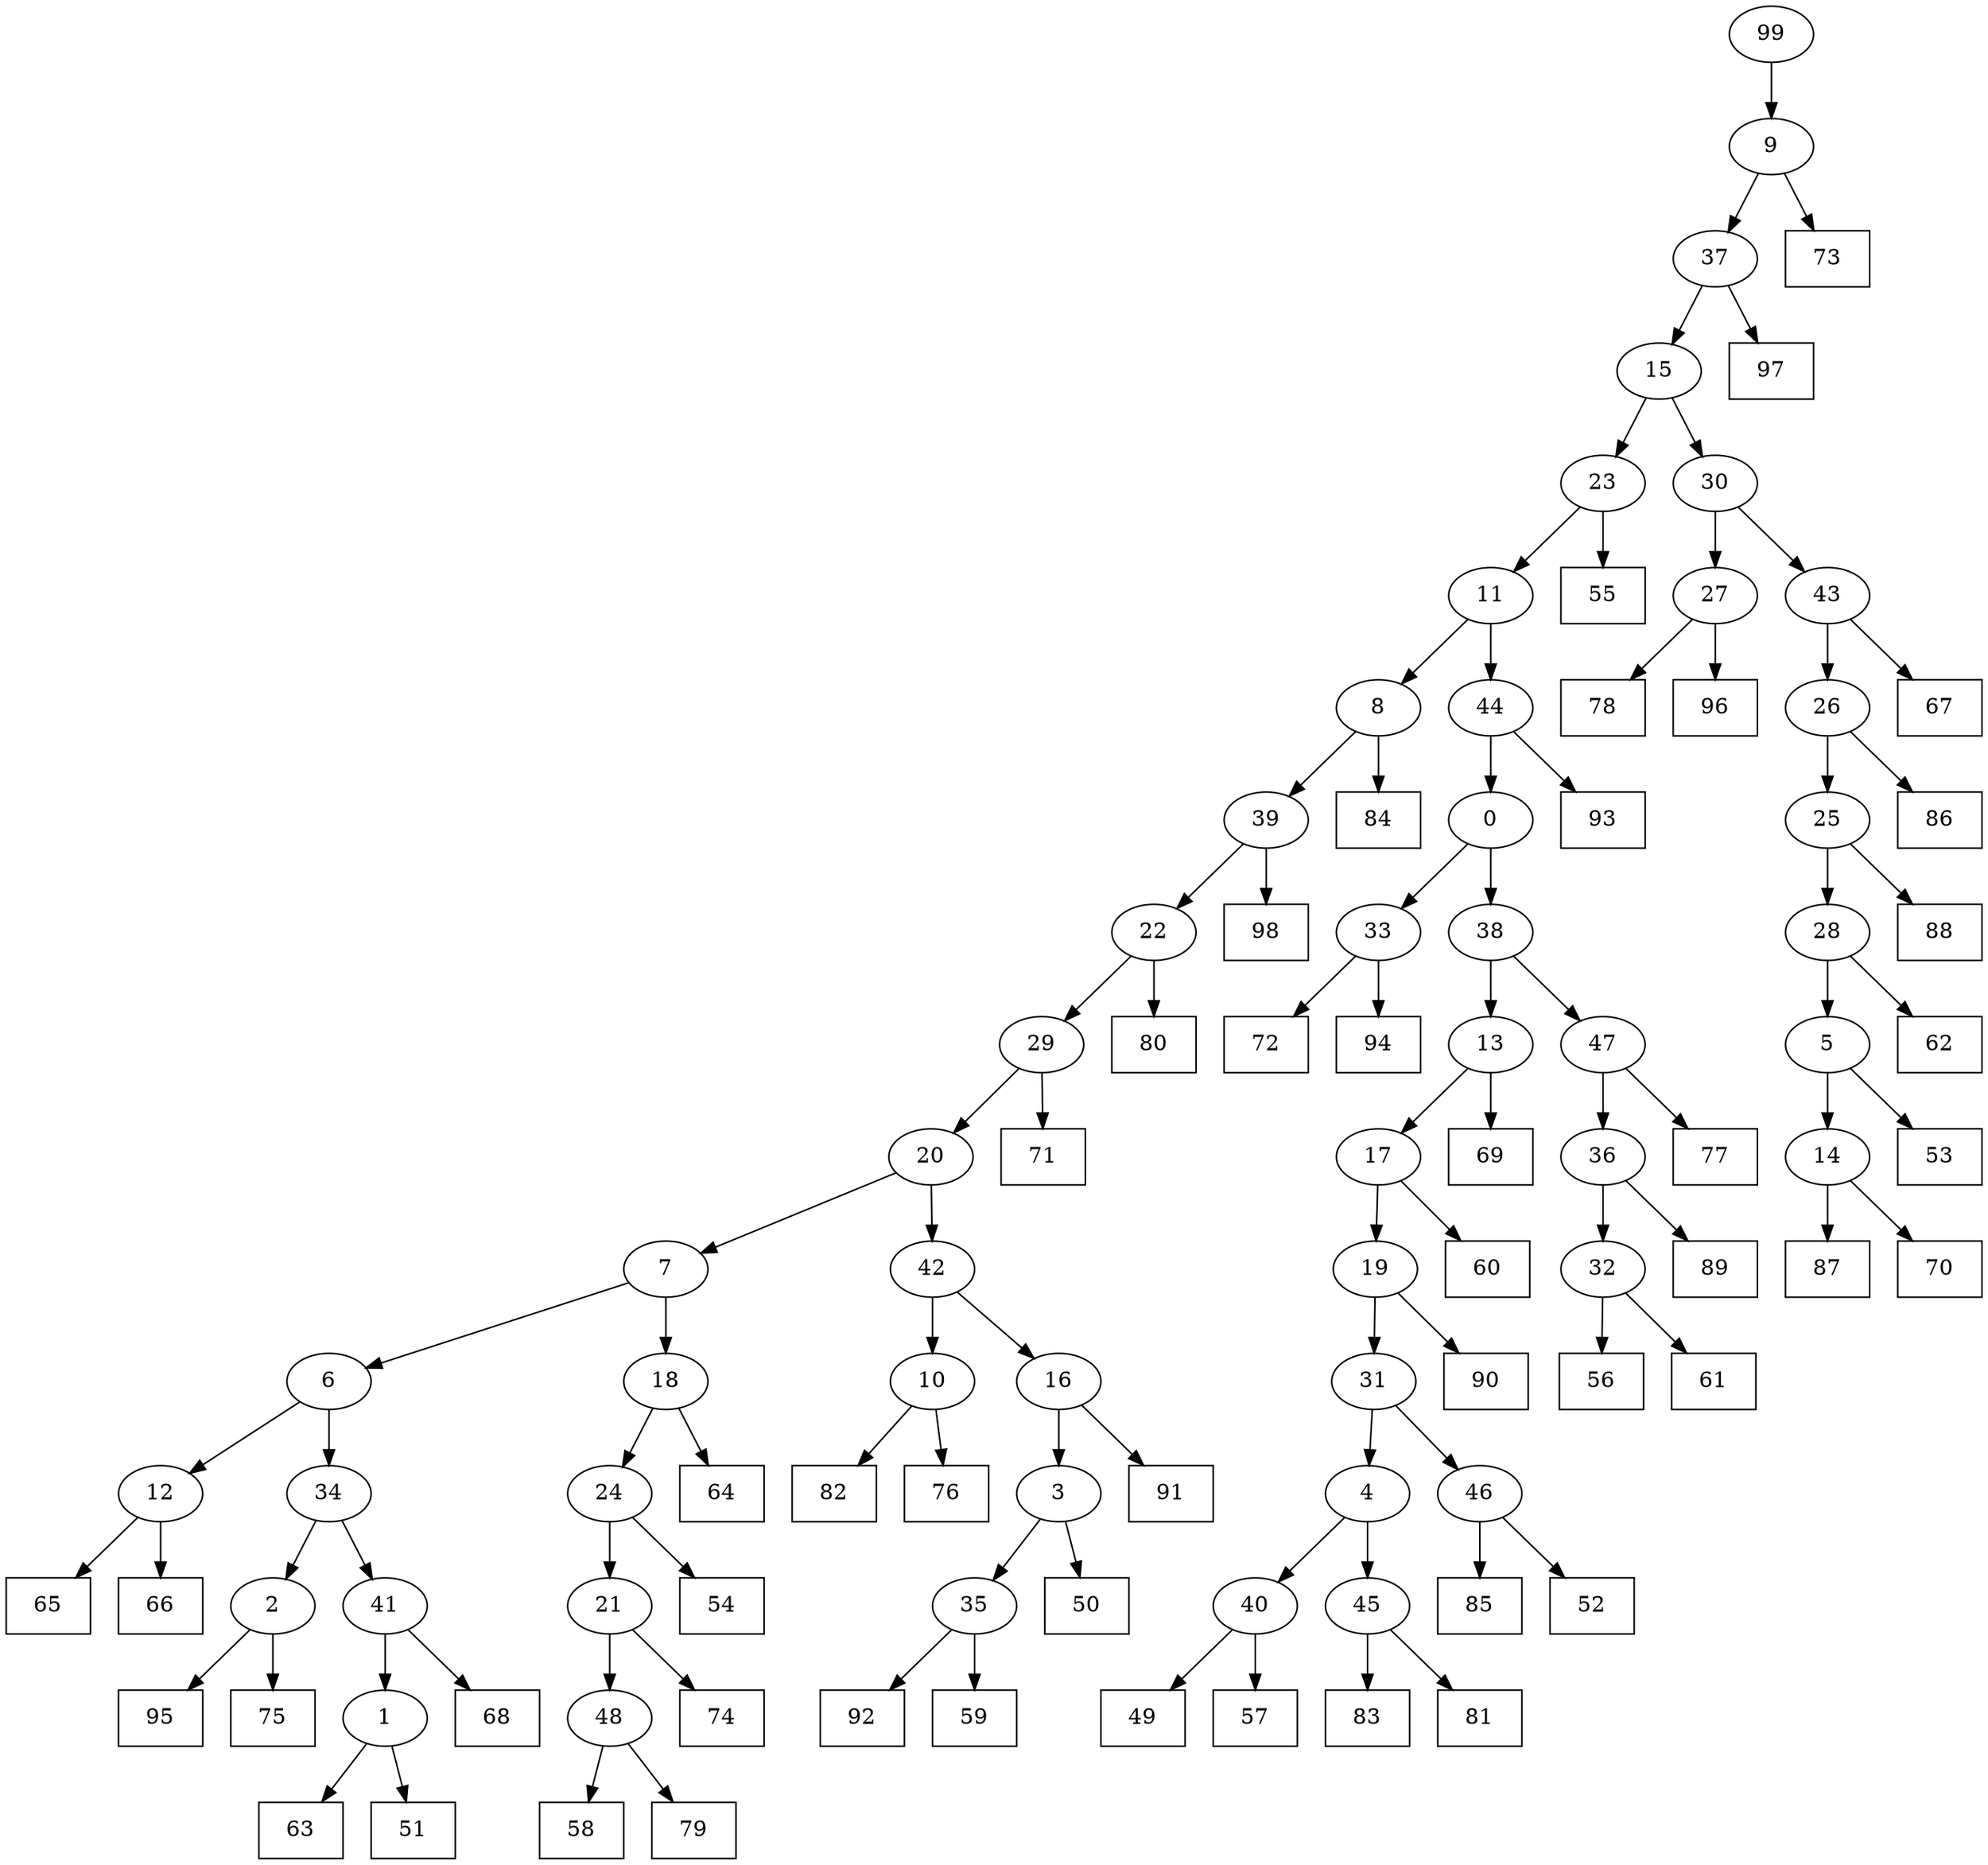 digraph G {
0[label="0"];
1[label="1"];
2[label="2"];
3[label="3"];
4[label="4"];
5[label="5"];
6[label="6"];
7[label="7"];
8[label="8"];
9[label="9"];
10[label="10"];
11[label="11"];
12[label="12"];
13[label="13"];
14[label="14"];
15[label="15"];
16[label="16"];
17[label="17"];
18[label="18"];
19[label="19"];
20[label="20"];
21[label="21"];
22[label="22"];
23[label="23"];
24[label="24"];
25[label="25"];
26[label="26"];
27[label="27"];
28[label="28"];
29[label="29"];
30[label="30"];
31[label="31"];
32[label="32"];
33[label="33"];
34[label="34"];
35[label="35"];
36[label="36"];
37[label="37"];
38[label="38"];
39[label="39"];
40[label="40"];
41[label="41"];
42[label="42"];
43[label="43"];
44[label="44"];
45[label="45"];
46[label="46"];
47[label="47"];
48[label="48"];
49[shape=box,label="72"];
50[shape=box,label="90"];
51[shape=box,label="80"];
52[shape=box,label="87"];
53[shape=box,label="65"];
54[shape=box,label="94"];
55[shape=box,label="97"];
56[shape=box,label="95"];
57[shape=box,label="56"];
58[shape=box,label="63"];
59[shape=box,label="68"];
60[shape=box,label="85"];
61[shape=box,label="92"];
62[shape=box,label="82"];
63[shape=box,label="71"];
64[shape=box,label="60"];
65[shape=box,label="61"];
66[shape=box,label="76"];
67[shape=box,label="73"];
68[shape=box,label="54"];
69[shape=box,label="89"];
70[shape=box,label="83"];
71[shape=box,label="62"];
72[shape=box,label="49"];
73[shape=box,label="88"];
74[shape=box,label="84"];
75[shape=box,label="58"];
76[shape=box,label="79"];
77[shape=box,label="55"];
78[shape=box,label="74"];
79[shape=box,label="75"];
80[shape=box,label="78"];
81[shape=box,label="64"];
82[shape=box,label="96"];
83[shape=box,label="86"];
84[shape=box,label="77"];
85[shape=box,label="67"];
86[shape=box,label="53"];
87[shape=box,label="50"];
88[shape=box,label="57"];
89[shape=box,label="59"];
90[shape=box,label="91"];
91[shape=box,label="93"];
92[shape=box,label="52"];
93[shape=box,label="66"];
94[shape=box,label="69"];
95[shape=box,label="51"];
96[shape=box,label="70"];
97[shape=box,label="98"];
98[shape=box,label="81"];
99[label="99"];
22->51 ;
32->65 ;
13->94 ;
24->68 ;
46->60 ;
17->64 ;
36->69 ;
13->17 ;
2->56 ;
46->92 ;
10->66 ;
1->58 ;
34->41 ;
12->93 ;
33->54 ;
9->67 ;
45->70 ;
45->98 ;
8->74 ;
48->76 ;
40->88 ;
6->34 ;
37->55 ;
29->20 ;
39->97 ;
20->42 ;
6->12 ;
38->13 ;
14->52 ;
35->89 ;
42->10 ;
10->62 ;
42->16 ;
16->90 ;
12->53 ;
20->7 ;
7->18 ;
44->91 ;
43->26 ;
31->4 ;
3->35 ;
0->33 ;
33->49 ;
7->6 ;
27->80 ;
48->75 ;
15->23 ;
2->79 ;
25->73 ;
4->40 ;
40->72 ;
34->2 ;
41->59 ;
38->47 ;
30->27 ;
27->82 ;
28->5 ;
21->48 ;
47->36 ;
11->8 ;
14->96 ;
16->3 ;
3->87 ;
47->84 ;
31->46 ;
18->81 ;
15->30 ;
30->43 ;
26->25 ;
25->28 ;
5->14 ;
41->1 ;
1->95 ;
23->77 ;
21->78 ;
99->9 ;
5->86 ;
44->0 ;
0->38 ;
26->83 ;
39->22 ;
4->45 ;
22->29 ;
19->31 ;
28->71 ;
23->11 ;
11->44 ;
8->39 ;
17->19 ;
19->50 ;
43->85 ;
18->24 ;
24->21 ;
35->61 ;
9->37 ;
37->15 ;
29->63 ;
36->32 ;
32->57 ;
}
